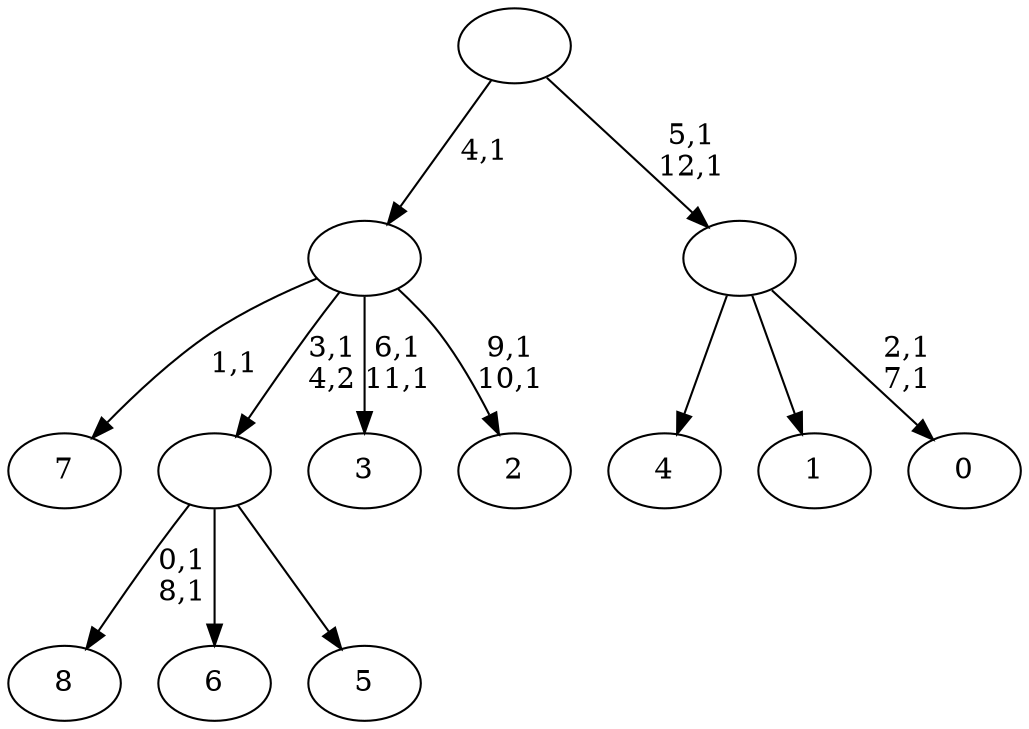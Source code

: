 digraph T {
	22 [label="8"]
	19 [label="7"]
	17 [label="6"]
	16 [label="5"]
	15 [label=""]
	14 [label="4"]
	13 [label="3"]
	10 [label="2"]
	7 [label=""]
	6 [label="1"]
	5 [label="0"]
	2 [label=""]
	0 [label=""]
	15 -> 22 [label="0,1\n8,1"]
	15 -> 17 [label=""]
	15 -> 16 [label=""]
	7 -> 10 [label="9,1\n10,1"]
	7 -> 13 [label="6,1\n11,1"]
	7 -> 19 [label="1,1"]
	7 -> 15 [label="3,1\n4,2"]
	2 -> 5 [label="2,1\n7,1"]
	2 -> 14 [label=""]
	2 -> 6 [label=""]
	0 -> 2 [label="5,1\n12,1"]
	0 -> 7 [label="4,1"]
}
